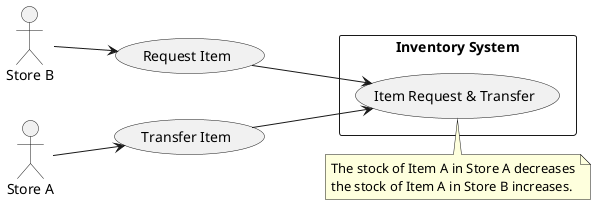 @startuml
left to right direction
actor "Store A" as StoreA
actor "Store B" as StoreB

rectangle "Inventory System" {
  usecase (Item Request & Transfer)
}

(Request Item) --> (Item Request & Transfer)
(Transfer Item) --> (Item Request & Transfer)

StoreA --> (Transfer Item)
StoreB --> (Request Item)

note top of (Item Request & Transfer)
The stock of Item A in Store A decreases
the stock of Item A in Store B increases.
end note

@enduml
